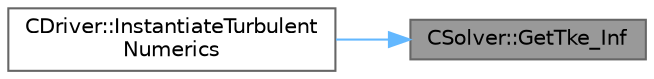 digraph "CSolver::GetTke_Inf"
{
 // LATEX_PDF_SIZE
  bgcolor="transparent";
  edge [fontname=Helvetica,fontsize=10,labelfontname=Helvetica,labelfontsize=10];
  node [fontname=Helvetica,fontsize=10,shape=box,height=0.2,width=0.4];
  rankdir="RL";
  Node1 [id="Node000001",label="CSolver::GetTke_Inf",height=0.2,width=0.4,color="gray40", fillcolor="grey60", style="filled", fontcolor="black",tooltip="A virtual member."];
  Node1 -> Node2 [id="edge1_Node000001_Node000002",dir="back",color="steelblue1",style="solid",tooltip=" "];
  Node2 [id="Node000002",label="CDriver::InstantiateTurbulent\lNumerics",height=0.2,width=0.4,color="grey40", fillcolor="white", style="filled",URL="$classCDriver.html#a633c542feed921caeeaf65a8832f3777",tooltip="Helper to instantiate turbulence numerics specialized for different flow solvers."];
}
